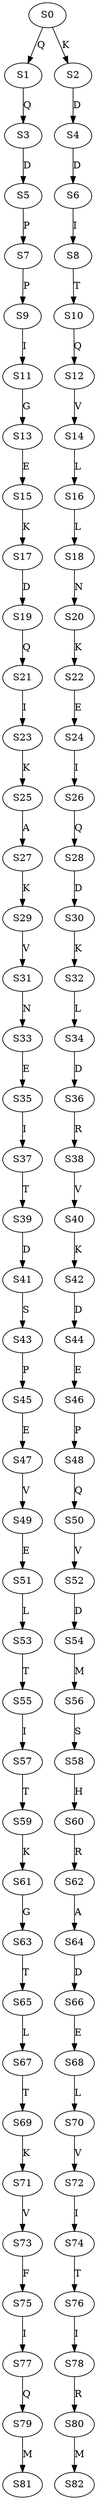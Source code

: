strict digraph  {
	S0 -> S1 [ label = Q ];
	S0 -> S2 [ label = K ];
	S1 -> S3 [ label = Q ];
	S2 -> S4 [ label = D ];
	S3 -> S5 [ label = D ];
	S4 -> S6 [ label = D ];
	S5 -> S7 [ label = P ];
	S6 -> S8 [ label = I ];
	S7 -> S9 [ label = P ];
	S8 -> S10 [ label = T ];
	S9 -> S11 [ label = I ];
	S10 -> S12 [ label = Q ];
	S11 -> S13 [ label = G ];
	S12 -> S14 [ label = V ];
	S13 -> S15 [ label = E ];
	S14 -> S16 [ label = L ];
	S15 -> S17 [ label = K ];
	S16 -> S18 [ label = L ];
	S17 -> S19 [ label = D ];
	S18 -> S20 [ label = N ];
	S19 -> S21 [ label = Q ];
	S20 -> S22 [ label = K ];
	S21 -> S23 [ label = I ];
	S22 -> S24 [ label = E ];
	S23 -> S25 [ label = K ];
	S24 -> S26 [ label = I ];
	S25 -> S27 [ label = A ];
	S26 -> S28 [ label = Q ];
	S27 -> S29 [ label = K ];
	S28 -> S30 [ label = D ];
	S29 -> S31 [ label = V ];
	S30 -> S32 [ label = K ];
	S31 -> S33 [ label = N ];
	S32 -> S34 [ label = L ];
	S33 -> S35 [ label = E ];
	S34 -> S36 [ label = D ];
	S35 -> S37 [ label = I ];
	S36 -> S38 [ label = R ];
	S37 -> S39 [ label = T ];
	S38 -> S40 [ label = V ];
	S39 -> S41 [ label = D ];
	S40 -> S42 [ label = K ];
	S41 -> S43 [ label = S ];
	S42 -> S44 [ label = D ];
	S43 -> S45 [ label = P ];
	S44 -> S46 [ label = E ];
	S45 -> S47 [ label = E ];
	S46 -> S48 [ label = P ];
	S47 -> S49 [ label = V ];
	S48 -> S50 [ label = Q ];
	S49 -> S51 [ label = E ];
	S50 -> S52 [ label = V ];
	S51 -> S53 [ label = L ];
	S52 -> S54 [ label = D ];
	S53 -> S55 [ label = T ];
	S54 -> S56 [ label = M ];
	S55 -> S57 [ label = I ];
	S56 -> S58 [ label = S ];
	S57 -> S59 [ label = T ];
	S58 -> S60 [ label = H ];
	S59 -> S61 [ label = K ];
	S60 -> S62 [ label = R ];
	S61 -> S63 [ label = G ];
	S62 -> S64 [ label = A ];
	S63 -> S65 [ label = T ];
	S64 -> S66 [ label = D ];
	S65 -> S67 [ label = L ];
	S66 -> S68 [ label = E ];
	S67 -> S69 [ label = T ];
	S68 -> S70 [ label = L ];
	S69 -> S71 [ label = K ];
	S70 -> S72 [ label = V ];
	S71 -> S73 [ label = V ];
	S72 -> S74 [ label = I ];
	S73 -> S75 [ label = F ];
	S74 -> S76 [ label = T ];
	S75 -> S77 [ label = I ];
	S76 -> S78 [ label = I ];
	S77 -> S79 [ label = Q ];
	S78 -> S80 [ label = R ];
	S79 -> S81 [ label = M ];
	S80 -> S82 [ label = M ];
}
